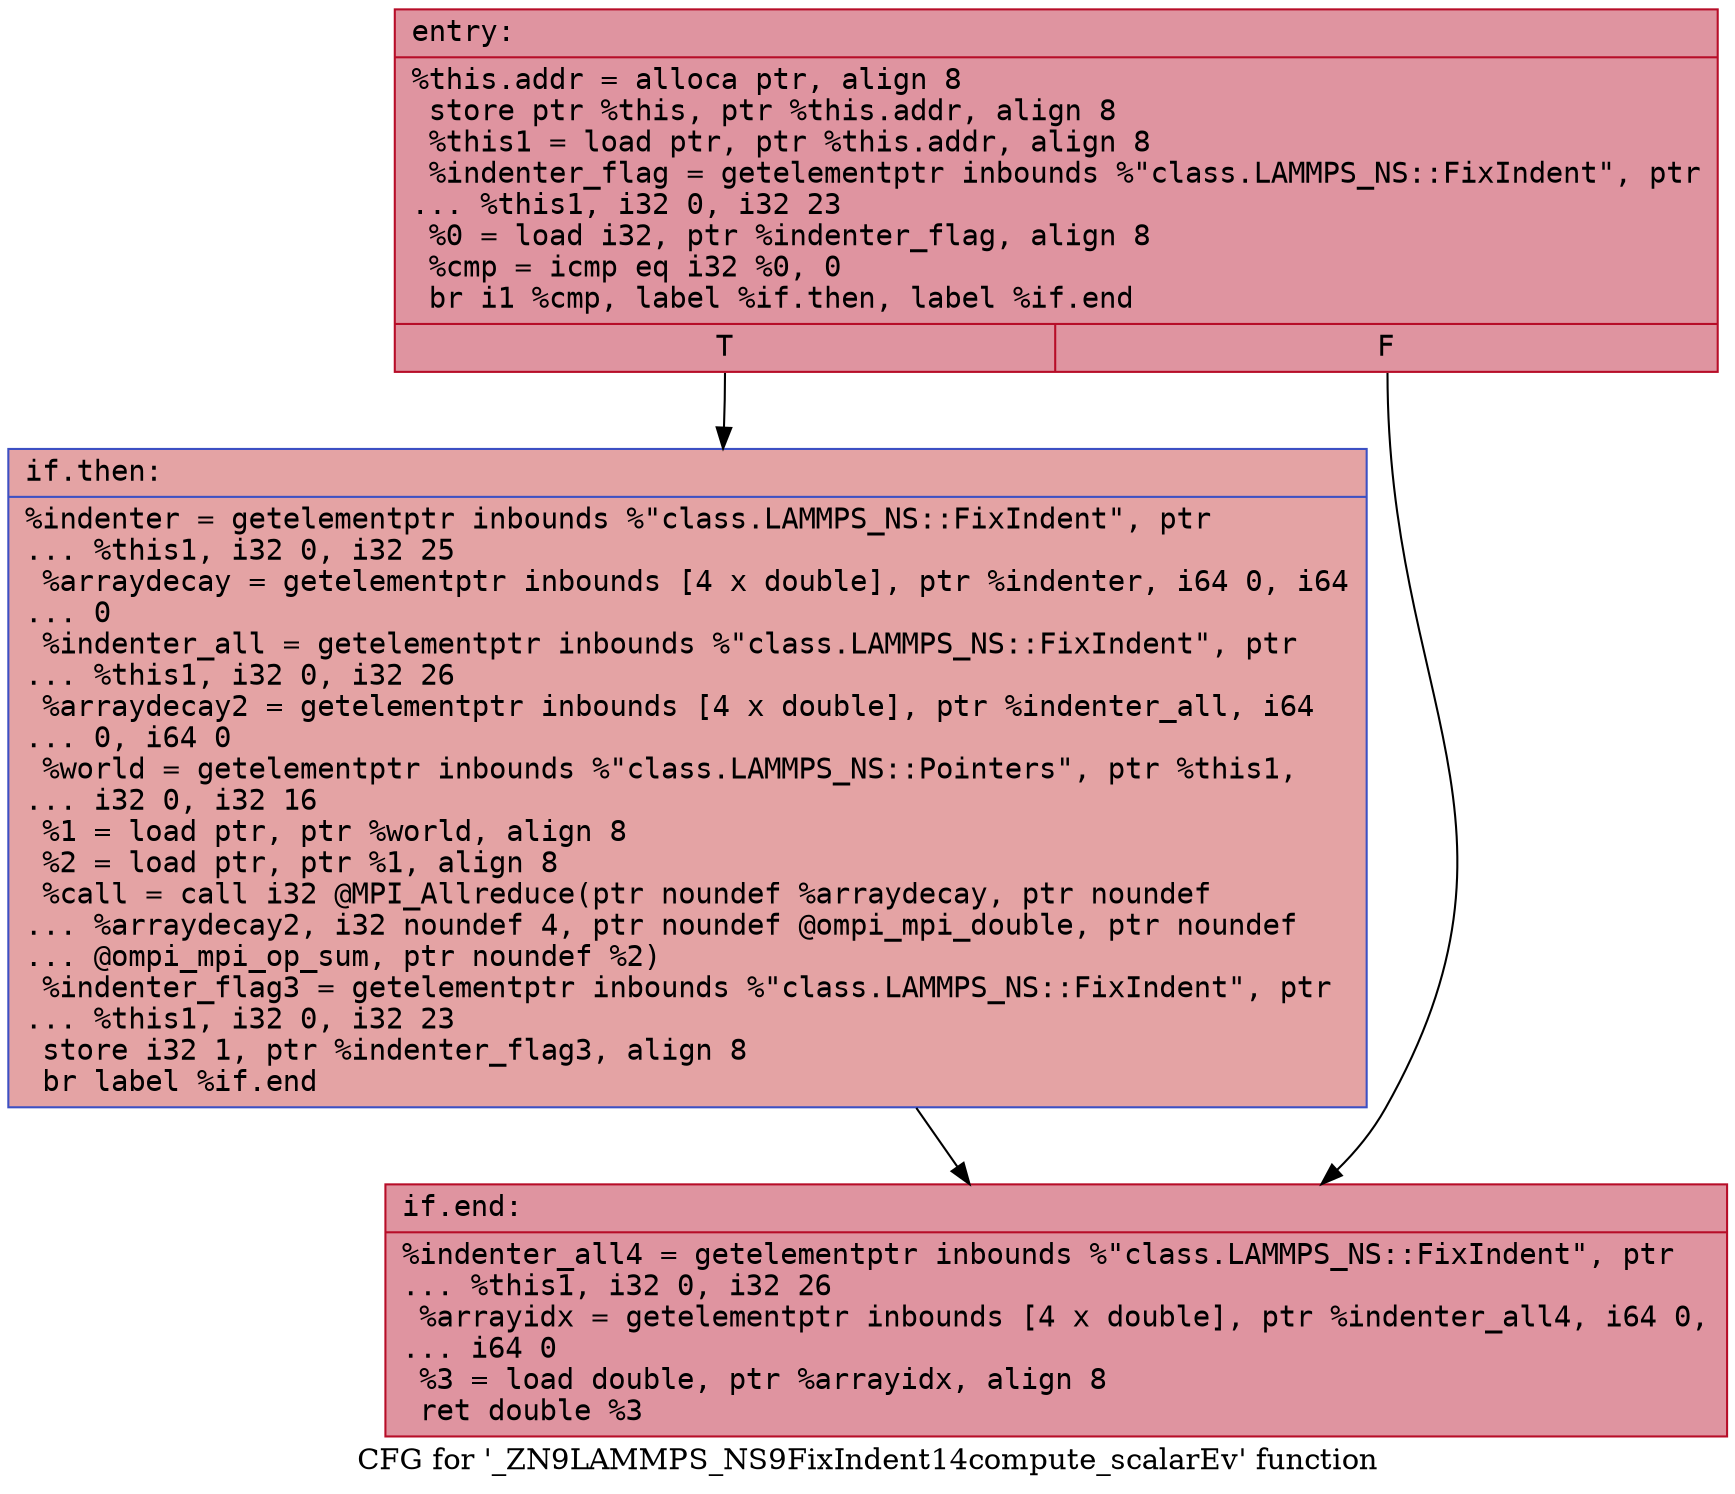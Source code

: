 digraph "CFG for '_ZN9LAMMPS_NS9FixIndent14compute_scalarEv' function" {
	label="CFG for '_ZN9LAMMPS_NS9FixIndent14compute_scalarEv' function";

	Node0x55830ef22ef0 [shape=record,color="#b70d28ff", style=filled, fillcolor="#b70d2870" fontname="Courier",label="{entry:\l|  %this.addr = alloca ptr, align 8\l  store ptr %this, ptr %this.addr, align 8\l  %this1 = load ptr, ptr %this.addr, align 8\l  %indenter_flag = getelementptr inbounds %\"class.LAMMPS_NS::FixIndent\", ptr\l... %this1, i32 0, i32 23\l  %0 = load i32, ptr %indenter_flag, align 8\l  %cmp = icmp eq i32 %0, 0\l  br i1 %cmp, label %if.then, label %if.end\l|{<s0>T|<s1>F}}"];
	Node0x55830ef22ef0:s0 -> Node0x55830ef232b0[tooltip="entry -> if.then\nProbability 37.50%" ];
	Node0x55830ef22ef0:s1 -> Node0x55830ef23320[tooltip="entry -> if.end\nProbability 62.50%" ];
	Node0x55830ef232b0 [shape=record,color="#3d50c3ff", style=filled, fillcolor="#c32e3170" fontname="Courier",label="{if.then:\l|  %indenter = getelementptr inbounds %\"class.LAMMPS_NS::FixIndent\", ptr\l... %this1, i32 0, i32 25\l  %arraydecay = getelementptr inbounds [4 x double], ptr %indenter, i64 0, i64\l... 0\l  %indenter_all = getelementptr inbounds %\"class.LAMMPS_NS::FixIndent\", ptr\l... %this1, i32 0, i32 26\l  %arraydecay2 = getelementptr inbounds [4 x double], ptr %indenter_all, i64\l... 0, i64 0\l  %world = getelementptr inbounds %\"class.LAMMPS_NS::Pointers\", ptr %this1,\l... i32 0, i32 16\l  %1 = load ptr, ptr %world, align 8\l  %2 = load ptr, ptr %1, align 8\l  %call = call i32 @MPI_Allreduce(ptr noundef %arraydecay, ptr noundef\l... %arraydecay2, i32 noundef 4, ptr noundef @ompi_mpi_double, ptr noundef\l... @ompi_mpi_op_sum, ptr noundef %2)\l  %indenter_flag3 = getelementptr inbounds %\"class.LAMMPS_NS::FixIndent\", ptr\l... %this1, i32 0, i32 23\l  store i32 1, ptr %indenter_flag3, align 8\l  br label %if.end\l}"];
	Node0x55830ef232b0 -> Node0x55830ef23320[tooltip="if.then -> if.end\nProbability 100.00%" ];
	Node0x55830ef23320 [shape=record,color="#b70d28ff", style=filled, fillcolor="#b70d2870" fontname="Courier",label="{if.end:\l|  %indenter_all4 = getelementptr inbounds %\"class.LAMMPS_NS::FixIndent\", ptr\l... %this1, i32 0, i32 26\l  %arrayidx = getelementptr inbounds [4 x double], ptr %indenter_all4, i64 0,\l... i64 0\l  %3 = load double, ptr %arrayidx, align 8\l  ret double %3\l}"];
}
